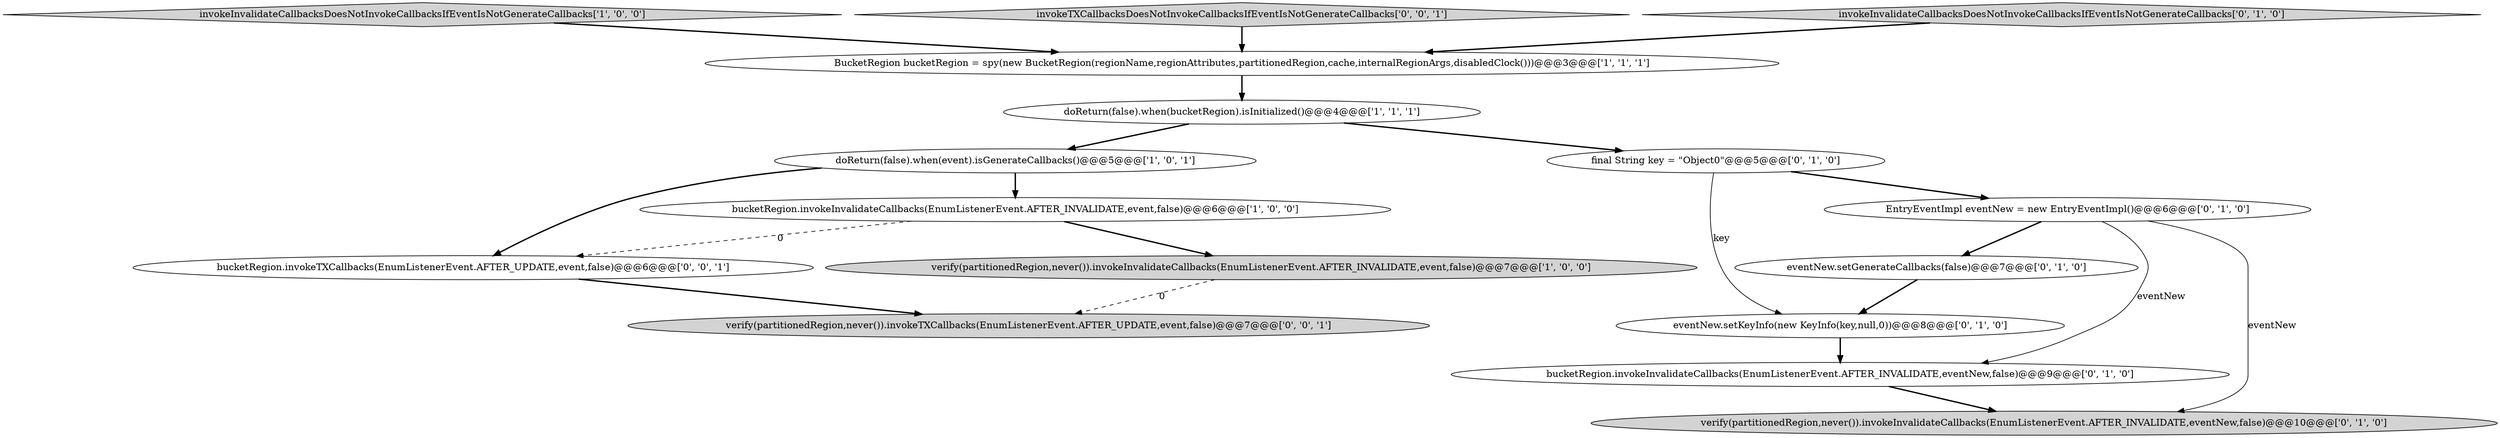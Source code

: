 digraph {
14 [style = filled, label = "verify(partitionedRegion,never()).invokeTXCallbacks(EnumListenerEvent.AFTER_UPDATE,event,false)@@@7@@@['0', '0', '1']", fillcolor = lightgray, shape = ellipse image = "AAA0AAABBB3BBB"];
2 [style = filled, label = "doReturn(false).when(event).isGenerateCallbacks()@@@5@@@['1', '0', '1']", fillcolor = white, shape = ellipse image = "AAA0AAABBB1BBB"];
13 [style = filled, label = "bucketRegion.invokeTXCallbacks(EnumListenerEvent.AFTER_UPDATE,event,false)@@@6@@@['0', '0', '1']", fillcolor = white, shape = ellipse image = "AAA0AAABBB3BBB"];
1 [style = filled, label = "invokeInvalidateCallbacksDoesNotInvokeCallbacksIfEventIsNotGenerateCallbacks['1', '0', '0']", fillcolor = lightgray, shape = diamond image = "AAA0AAABBB1BBB"];
7 [style = filled, label = "final String key = \"Object0\"@@@5@@@['0', '1', '0']", fillcolor = white, shape = ellipse image = "AAA0AAABBB2BBB"];
15 [style = filled, label = "invokeTXCallbacksDoesNotInvokeCallbacksIfEventIsNotGenerateCallbacks['0', '0', '1']", fillcolor = lightgray, shape = diamond image = "AAA0AAABBB3BBB"];
10 [style = filled, label = "EntryEventImpl eventNew = new EntryEventImpl()@@@6@@@['0', '1', '0']", fillcolor = white, shape = ellipse image = "AAA0AAABBB2BBB"];
5 [style = filled, label = "BucketRegion bucketRegion = spy(new BucketRegion(regionName,regionAttributes,partitionedRegion,cache,internalRegionArgs,disabledClock()))@@@3@@@['1', '1', '1']", fillcolor = white, shape = ellipse image = "AAA0AAABBB1BBB"];
12 [style = filled, label = "eventNew.setKeyInfo(new KeyInfo(key,null,0))@@@8@@@['0', '1', '0']", fillcolor = white, shape = ellipse image = "AAA1AAABBB2BBB"];
9 [style = filled, label = "verify(partitionedRegion,never()).invokeInvalidateCallbacks(EnumListenerEvent.AFTER_INVALIDATE,eventNew,false)@@@10@@@['0', '1', '0']", fillcolor = lightgray, shape = ellipse image = "AAA1AAABBB2BBB"];
6 [style = filled, label = "invokeInvalidateCallbacksDoesNotInvokeCallbacksIfEventIsNotGenerateCallbacks['0', '1', '0']", fillcolor = lightgray, shape = diamond image = "AAA0AAABBB2BBB"];
11 [style = filled, label = "eventNew.setGenerateCallbacks(false)@@@7@@@['0', '1', '0']", fillcolor = white, shape = ellipse image = "AAA0AAABBB2BBB"];
0 [style = filled, label = "bucketRegion.invokeInvalidateCallbacks(EnumListenerEvent.AFTER_INVALIDATE,event,false)@@@6@@@['1', '0', '0']", fillcolor = white, shape = ellipse image = "AAA0AAABBB1BBB"];
4 [style = filled, label = "doReturn(false).when(bucketRegion).isInitialized()@@@4@@@['1', '1', '1']", fillcolor = white, shape = ellipse image = "AAA0AAABBB1BBB"];
8 [style = filled, label = "bucketRegion.invokeInvalidateCallbacks(EnumListenerEvent.AFTER_INVALIDATE,eventNew,false)@@@9@@@['0', '1', '0']", fillcolor = white, shape = ellipse image = "AAA1AAABBB2BBB"];
3 [style = filled, label = "verify(partitionedRegion,never()).invokeInvalidateCallbacks(EnumListenerEvent.AFTER_INVALIDATE,event,false)@@@7@@@['1', '0', '0']", fillcolor = lightgray, shape = ellipse image = "AAA0AAABBB1BBB"];
10->8 [style = solid, label="eventNew"];
7->12 [style = solid, label="key"];
2->0 [style = bold, label=""];
0->13 [style = dashed, label="0"];
3->14 [style = dashed, label="0"];
4->7 [style = bold, label=""];
0->3 [style = bold, label=""];
10->11 [style = bold, label=""];
11->12 [style = bold, label=""];
8->9 [style = bold, label=""];
12->8 [style = bold, label=""];
13->14 [style = bold, label=""];
15->5 [style = bold, label=""];
10->9 [style = solid, label="eventNew"];
7->10 [style = bold, label=""];
5->4 [style = bold, label=""];
6->5 [style = bold, label=""];
4->2 [style = bold, label=""];
2->13 [style = bold, label=""];
1->5 [style = bold, label=""];
}
